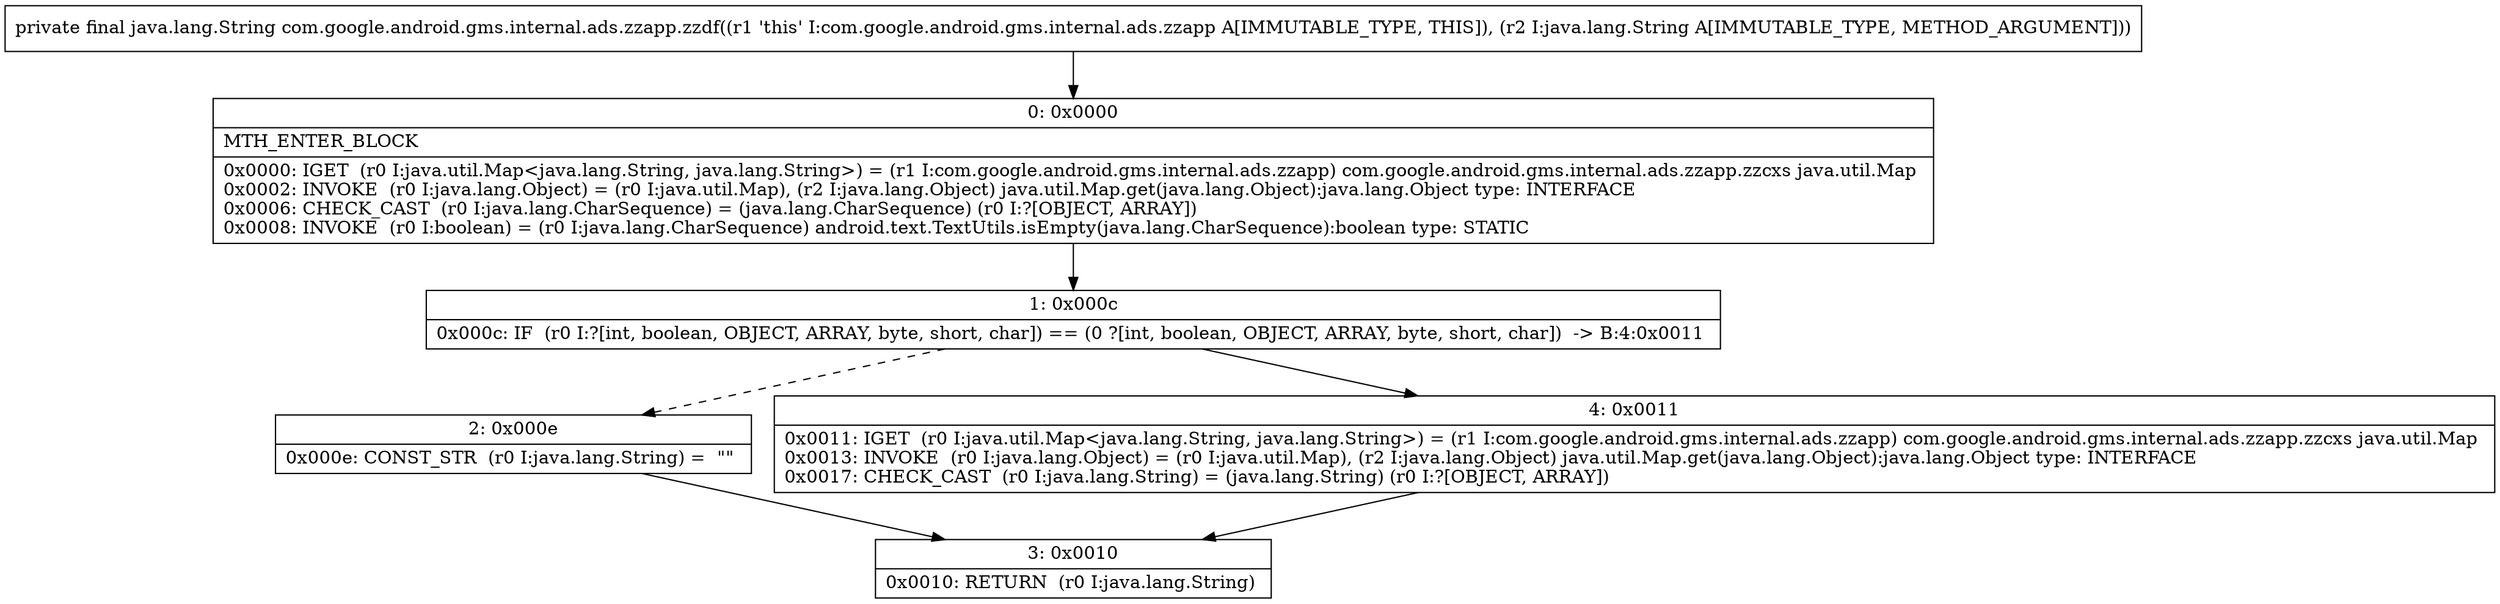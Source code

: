 digraph "CFG forcom.google.android.gms.internal.ads.zzapp.zzdf(Ljava\/lang\/String;)Ljava\/lang\/String;" {
Node_0 [shape=record,label="{0\:\ 0x0000|MTH_ENTER_BLOCK\l|0x0000: IGET  (r0 I:java.util.Map\<java.lang.String, java.lang.String\>) = (r1 I:com.google.android.gms.internal.ads.zzapp) com.google.android.gms.internal.ads.zzapp.zzcxs java.util.Map \l0x0002: INVOKE  (r0 I:java.lang.Object) = (r0 I:java.util.Map), (r2 I:java.lang.Object) java.util.Map.get(java.lang.Object):java.lang.Object type: INTERFACE \l0x0006: CHECK_CAST  (r0 I:java.lang.CharSequence) = (java.lang.CharSequence) (r0 I:?[OBJECT, ARRAY]) \l0x0008: INVOKE  (r0 I:boolean) = (r0 I:java.lang.CharSequence) android.text.TextUtils.isEmpty(java.lang.CharSequence):boolean type: STATIC \l}"];
Node_1 [shape=record,label="{1\:\ 0x000c|0x000c: IF  (r0 I:?[int, boolean, OBJECT, ARRAY, byte, short, char]) == (0 ?[int, boolean, OBJECT, ARRAY, byte, short, char])  \-\> B:4:0x0011 \l}"];
Node_2 [shape=record,label="{2\:\ 0x000e|0x000e: CONST_STR  (r0 I:java.lang.String) =  \"\" \l}"];
Node_3 [shape=record,label="{3\:\ 0x0010|0x0010: RETURN  (r0 I:java.lang.String) \l}"];
Node_4 [shape=record,label="{4\:\ 0x0011|0x0011: IGET  (r0 I:java.util.Map\<java.lang.String, java.lang.String\>) = (r1 I:com.google.android.gms.internal.ads.zzapp) com.google.android.gms.internal.ads.zzapp.zzcxs java.util.Map \l0x0013: INVOKE  (r0 I:java.lang.Object) = (r0 I:java.util.Map), (r2 I:java.lang.Object) java.util.Map.get(java.lang.Object):java.lang.Object type: INTERFACE \l0x0017: CHECK_CAST  (r0 I:java.lang.String) = (java.lang.String) (r0 I:?[OBJECT, ARRAY]) \l}"];
MethodNode[shape=record,label="{private final java.lang.String com.google.android.gms.internal.ads.zzapp.zzdf((r1 'this' I:com.google.android.gms.internal.ads.zzapp A[IMMUTABLE_TYPE, THIS]), (r2 I:java.lang.String A[IMMUTABLE_TYPE, METHOD_ARGUMENT])) }"];
MethodNode -> Node_0;
Node_0 -> Node_1;
Node_1 -> Node_2[style=dashed];
Node_1 -> Node_4;
Node_2 -> Node_3;
Node_4 -> Node_3;
}

